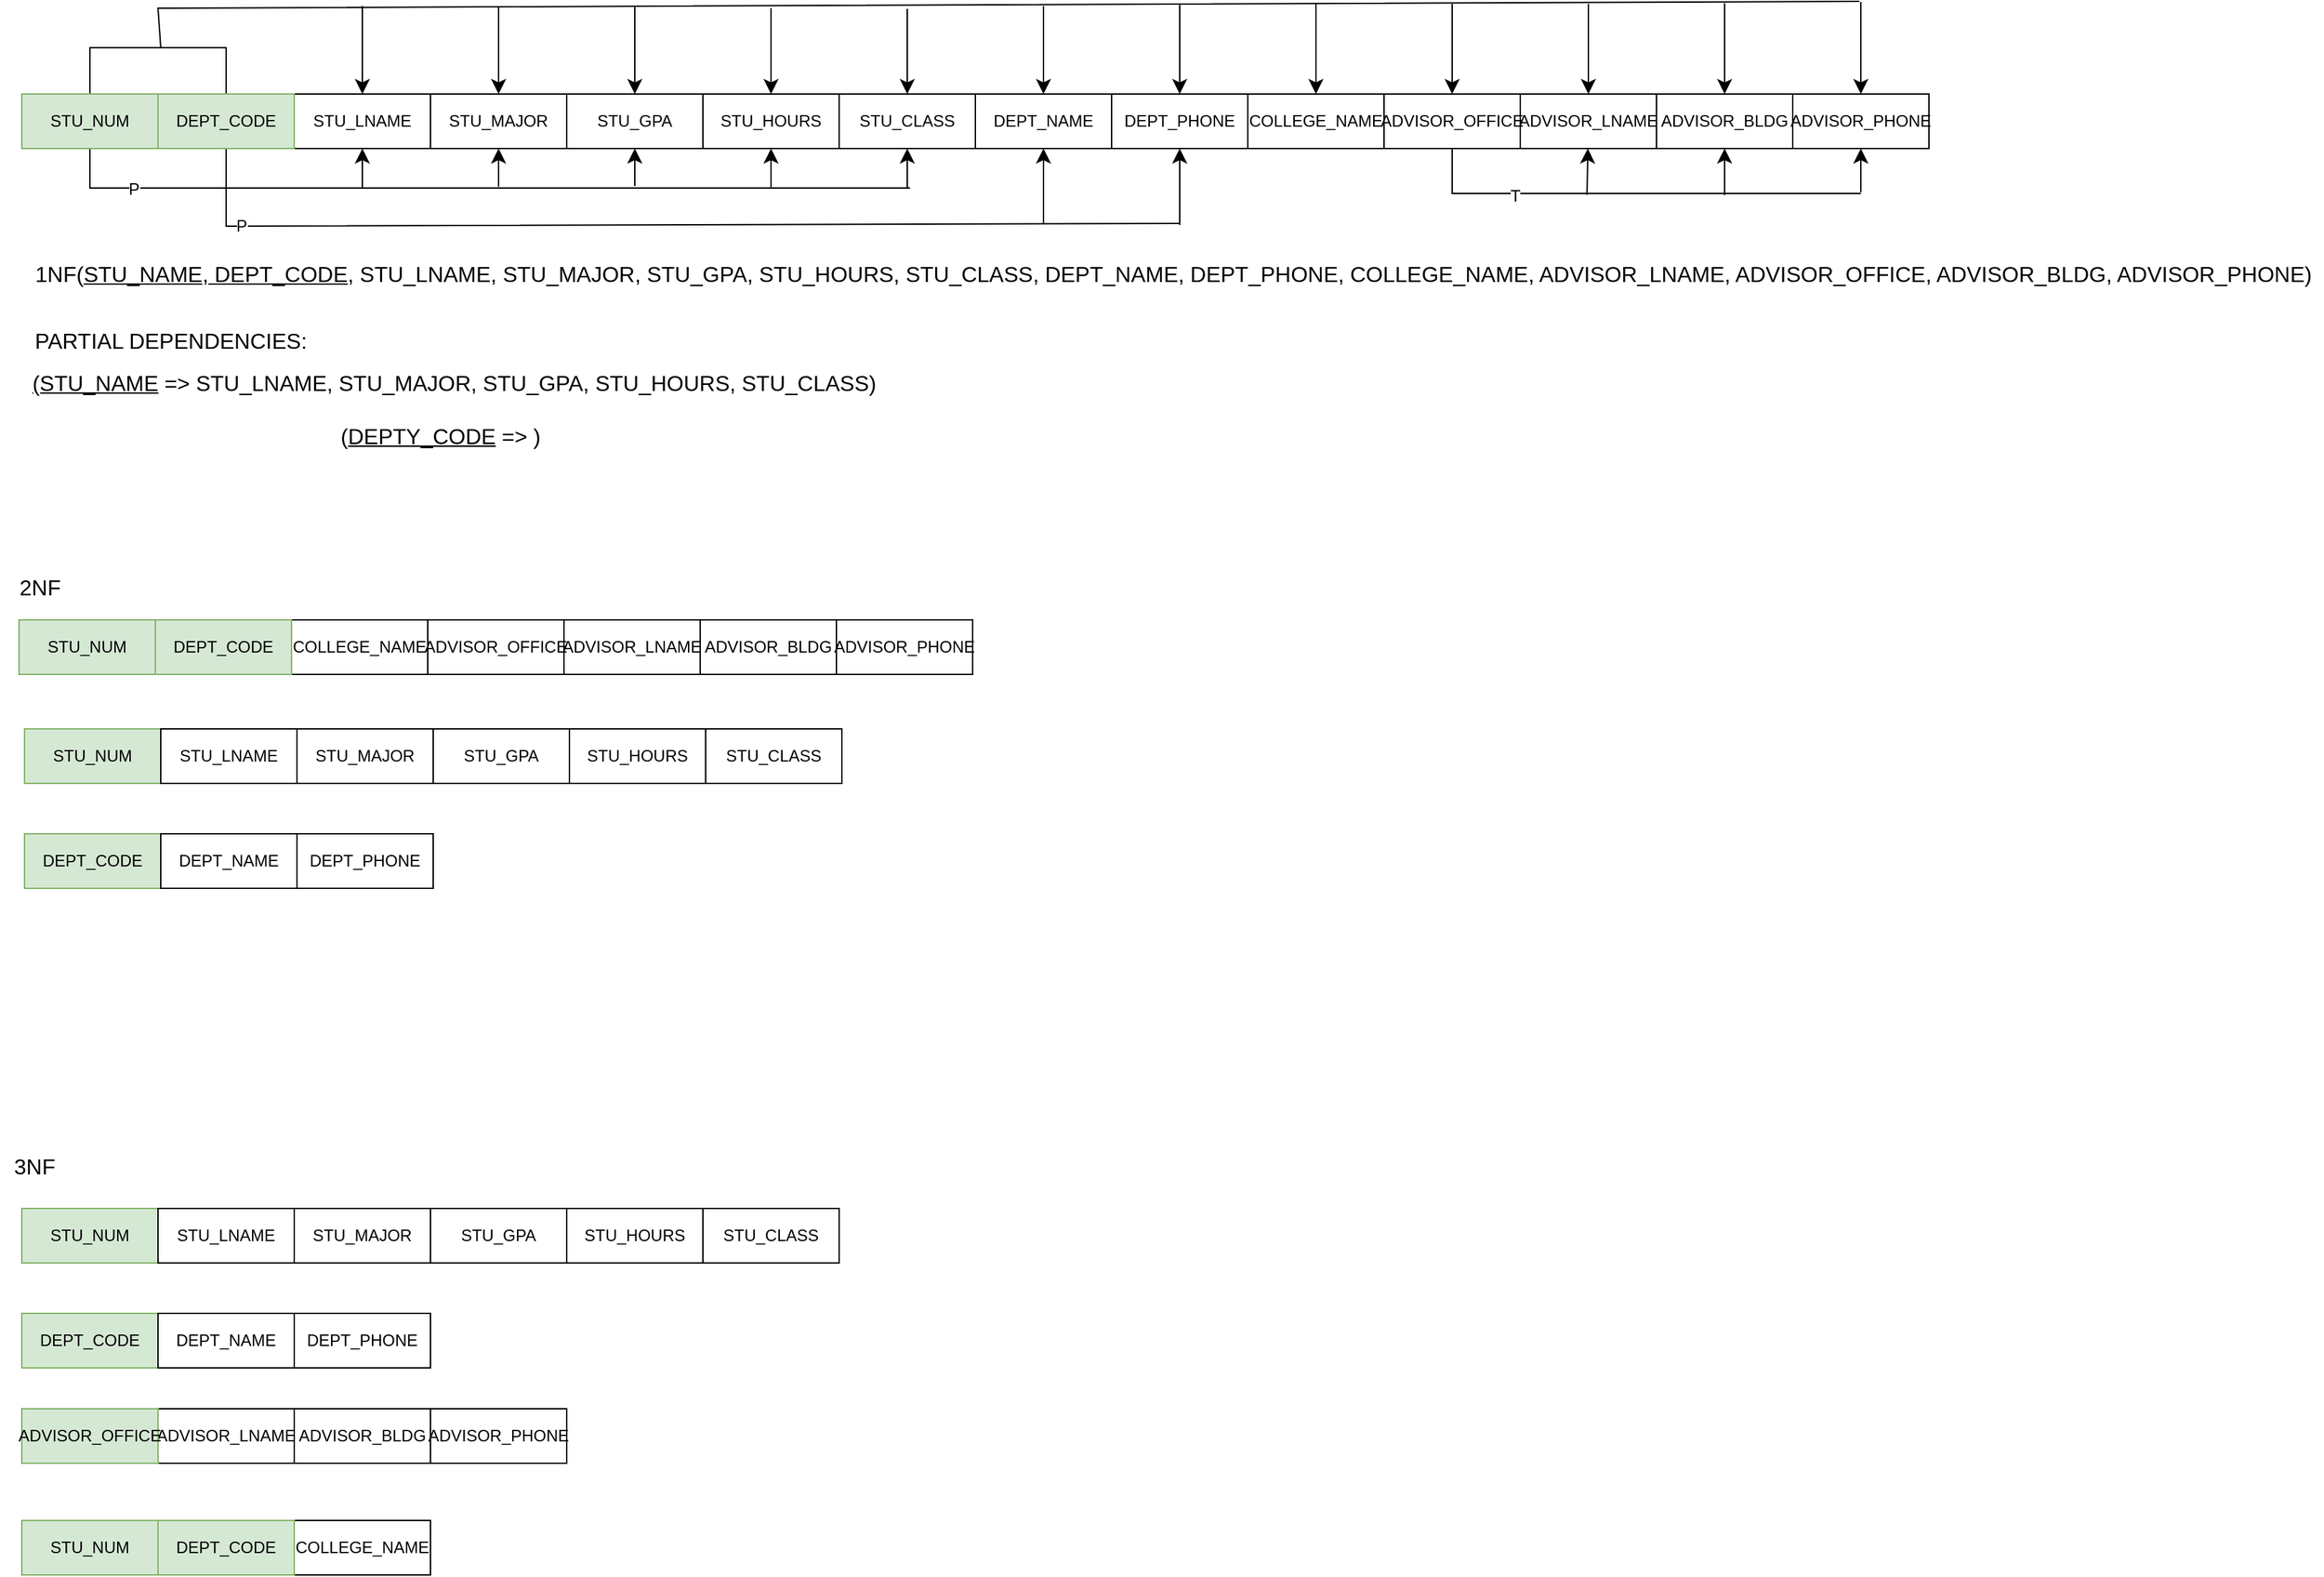 <mxfile version="26.1.3">
  <diagram id="PKePBkb4vPhksmDpRZL2" name="Page-1">
    <mxGraphModel dx="1868" dy="993" grid="0" gridSize="10" guides="1" tooltips="1" connect="1" arrows="1" fold="1" page="0" pageScale="1" pageWidth="827" pageHeight="1169" math="0" shadow="0">
      <root>
        <mxCell id="0" />
        <mxCell id="1" parent="0" />
        <mxCell id="LMZxrMdRT1htFcfNyJRZ-15" style="rounded=0;orthogonalLoop=1;jettySize=auto;html=1;exitX=0.5;exitY=0;exitDx=0;exitDy=0;fontSize=12;startSize=8;endSize=8;entryX=0.5;entryY=0;entryDx=0;entryDy=0;endArrow=none;startFill=0;" edge="1" parent="1" source="LMZxrMdRT1htFcfNyJRZ-1" target="LMZxrMdRT1htFcfNyJRZ-4">
          <mxGeometry relative="1" as="geometry">
            <mxPoint x="83" y="77" as="targetPoint" />
            <Array as="points">
              <mxPoint x="-30" y="79" />
              <mxPoint x="70" y="79" />
            </Array>
          </mxGeometry>
        </mxCell>
        <mxCell id="LMZxrMdRT1htFcfNyJRZ-29" style="rounded=0;orthogonalLoop=1;jettySize=auto;html=1;fontSize=12;startSize=8;endSize=8;exitX=0.5;exitY=1;exitDx=0;exitDy=0;endArrow=none;startFill=0;" edge="1" parent="1" source="LMZxrMdRT1htFcfNyJRZ-1">
          <mxGeometry relative="1" as="geometry">
            <mxPoint x="572" y="182" as="targetPoint" />
            <Array as="points">
              <mxPoint x="-30" y="182" />
            </Array>
          </mxGeometry>
        </mxCell>
        <mxCell id="LMZxrMdRT1htFcfNyJRZ-43" value="P" style="edgeLabel;html=1;align=center;verticalAlign=middle;resizable=0;points=[];fontSize=12;" vertex="1" connectable="0" parent="LMZxrMdRT1htFcfNyJRZ-29">
          <mxGeometry x="-0.807" y="-1" relative="1" as="geometry">
            <mxPoint as="offset" />
          </mxGeometry>
        </mxCell>
        <mxCell id="LMZxrMdRT1htFcfNyJRZ-1" value="STU_NUM" style="whiteSpace=wrap;html=1;align=center;fillColor=#d5e8d4;strokeColor=#82b366;" vertex="1" parent="1">
          <mxGeometry x="-80" y="113" width="100" height="40" as="geometry" />
        </mxCell>
        <mxCell id="LMZxrMdRT1htFcfNyJRZ-28" style="edgeStyle=none;curved=1;rounded=0;orthogonalLoop=1;jettySize=auto;html=1;fontSize=12;startSize=8;endSize=8;" edge="1" parent="1" target="LMZxrMdRT1htFcfNyJRZ-2">
          <mxGeometry relative="1" as="geometry">
            <mxPoint x="170" y="48.364" as="sourcePoint" />
          </mxGeometry>
        </mxCell>
        <mxCell id="LMZxrMdRT1htFcfNyJRZ-34" style="edgeStyle=none;curved=1;rounded=0;orthogonalLoop=1;jettySize=auto;html=1;fontSize=12;startSize=8;endSize=8;" edge="1" parent="1" target="LMZxrMdRT1htFcfNyJRZ-2">
          <mxGeometry relative="1" as="geometry">
            <mxPoint x="170" y="181.788" as="sourcePoint" />
          </mxGeometry>
        </mxCell>
        <mxCell id="LMZxrMdRT1htFcfNyJRZ-2" value="STU_LNAME" style="whiteSpace=wrap;html=1;align=center;" vertex="1" parent="1">
          <mxGeometry x="120" y="113" width="100" height="40" as="geometry" />
        </mxCell>
        <mxCell id="LMZxrMdRT1htFcfNyJRZ-27" style="edgeStyle=none;curved=1;rounded=0;orthogonalLoop=1;jettySize=auto;html=1;fontSize=12;startSize=8;endSize=8;" edge="1" parent="1" target="LMZxrMdRT1htFcfNyJRZ-3">
          <mxGeometry relative="1" as="geometry">
            <mxPoint x="270" y="49.091" as="sourcePoint" />
          </mxGeometry>
        </mxCell>
        <mxCell id="LMZxrMdRT1htFcfNyJRZ-33" style="edgeStyle=none;curved=1;rounded=0;orthogonalLoop=1;jettySize=auto;html=1;fontSize=12;startSize=8;endSize=8;" edge="1" parent="1" target="LMZxrMdRT1htFcfNyJRZ-3">
          <mxGeometry relative="1" as="geometry">
            <mxPoint x="270" y="181.182" as="sourcePoint" />
          </mxGeometry>
        </mxCell>
        <mxCell id="LMZxrMdRT1htFcfNyJRZ-3" value="STU_MAJOR" style="whiteSpace=wrap;html=1;align=center;" vertex="1" parent="1">
          <mxGeometry x="220" y="113" width="100" height="40" as="geometry" />
        </mxCell>
        <mxCell id="LMZxrMdRT1htFcfNyJRZ-35" style="rounded=0;orthogonalLoop=1;jettySize=auto;html=1;fontSize=12;startSize=8;endSize=8;endArrow=none;startFill=0;" edge="1" parent="1" source="LMZxrMdRT1htFcfNyJRZ-4">
          <mxGeometry relative="1" as="geometry">
            <mxPoint x="770" y="208" as="targetPoint" />
            <Array as="points">
              <mxPoint x="70" y="210" />
            </Array>
          </mxGeometry>
        </mxCell>
        <mxCell id="LMZxrMdRT1htFcfNyJRZ-44" value="P" style="edgeLabel;html=1;align=center;verticalAlign=middle;resizable=0;points=[];fontSize=12;" vertex="1" connectable="0" parent="LMZxrMdRT1htFcfNyJRZ-35">
          <mxGeometry x="-0.82" relative="1" as="geometry">
            <mxPoint as="offset" />
          </mxGeometry>
        </mxCell>
        <mxCell id="LMZxrMdRT1htFcfNyJRZ-4" value="DEPT_CODE" style="whiteSpace=wrap;html=1;align=center;fillColor=#d5e8d4;strokeColor=#82b366;" vertex="1" parent="1">
          <mxGeometry x="20" y="113" width="100" height="40" as="geometry" />
        </mxCell>
        <mxCell id="LMZxrMdRT1htFcfNyJRZ-23" style="edgeStyle=none;curved=1;rounded=0;orthogonalLoop=1;jettySize=auto;html=1;fontSize=12;startSize=8;endSize=8;" edge="1" parent="1" target="LMZxrMdRT1htFcfNyJRZ-5">
          <mxGeometry relative="1" as="geometry">
            <mxPoint x="670" y="48.364" as="sourcePoint" />
          </mxGeometry>
        </mxCell>
        <mxCell id="LMZxrMdRT1htFcfNyJRZ-36" style="edgeStyle=none;curved=1;rounded=0;orthogonalLoop=1;jettySize=auto;html=1;fontSize=12;startSize=8;endSize=8;" edge="1" parent="1" target="LMZxrMdRT1htFcfNyJRZ-5">
          <mxGeometry relative="1" as="geometry">
            <mxPoint x="670" y="208.364" as="sourcePoint" />
          </mxGeometry>
        </mxCell>
        <mxCell id="LMZxrMdRT1htFcfNyJRZ-5" value="DEPT_NAME" style="whiteSpace=wrap;html=1;align=center;" vertex="1" parent="1">
          <mxGeometry x="620" y="113" width="100" height="40" as="geometry" />
        </mxCell>
        <mxCell id="LMZxrMdRT1htFcfNyJRZ-22" style="edgeStyle=none;curved=1;rounded=0;orthogonalLoop=1;jettySize=auto;html=1;fontSize=12;startSize=8;endSize=8;" edge="1" parent="1" target="LMZxrMdRT1htFcfNyJRZ-6">
          <mxGeometry relative="1" as="geometry">
            <mxPoint x="770" y="47.636" as="sourcePoint" />
          </mxGeometry>
        </mxCell>
        <mxCell id="LMZxrMdRT1htFcfNyJRZ-37" style="edgeStyle=none;curved=1;rounded=0;orthogonalLoop=1;jettySize=auto;html=1;fontSize=12;startSize=8;endSize=8;" edge="1" parent="1" target="LMZxrMdRT1htFcfNyJRZ-6">
          <mxGeometry relative="1" as="geometry">
            <mxPoint x="770" y="209.091" as="sourcePoint" />
          </mxGeometry>
        </mxCell>
        <mxCell id="LMZxrMdRT1htFcfNyJRZ-6" value="DEPT_PHONE" style="whiteSpace=wrap;html=1;align=center;" vertex="1" parent="1">
          <mxGeometry x="720" y="113" width="100" height="40" as="geometry" />
        </mxCell>
        <mxCell id="LMZxrMdRT1htFcfNyJRZ-21" style="edgeStyle=none;curved=1;rounded=0;orthogonalLoop=1;jettySize=auto;html=1;fontSize=12;startSize=8;endSize=8;" edge="1" parent="1" target="LMZxrMdRT1htFcfNyJRZ-7">
          <mxGeometry relative="1" as="geometry">
            <mxPoint x="870" y="46.931" as="sourcePoint" />
          </mxGeometry>
        </mxCell>
        <mxCell id="LMZxrMdRT1htFcfNyJRZ-7" value="COLLEGE_NAME" style="whiteSpace=wrap;html=1;align=center;" vertex="1" parent="1">
          <mxGeometry x="820" y="113" width="100" height="40" as="geometry" />
        </mxCell>
        <mxCell id="LMZxrMdRT1htFcfNyJRZ-46" style="edgeStyle=none;curved=1;rounded=0;orthogonalLoop=1;jettySize=auto;html=1;fontSize=12;startSize=8;endSize=8;" edge="1" parent="1" target="LMZxrMdRT1htFcfNyJRZ-8">
          <mxGeometry relative="1" as="geometry">
            <mxPoint x="1070" y="46.909" as="sourcePoint" />
          </mxGeometry>
        </mxCell>
        <mxCell id="LMZxrMdRT1htFcfNyJRZ-48" style="edgeStyle=none;curved=1;rounded=0;orthogonalLoop=1;jettySize=auto;html=1;fontSize=12;startSize=8;endSize=8;" edge="1" parent="1" target="LMZxrMdRT1htFcfNyJRZ-8">
          <mxGeometry relative="1" as="geometry">
            <mxPoint x="1069" y="187" as="sourcePoint" />
          </mxGeometry>
        </mxCell>
        <mxCell id="LMZxrMdRT1htFcfNyJRZ-8" value="ADVISOR_LNAME" style="whiteSpace=wrap;html=1;align=center;" vertex="1" parent="1">
          <mxGeometry x="1020" y="113" width="100" height="40" as="geometry" />
        </mxCell>
        <mxCell id="LMZxrMdRT1htFcfNyJRZ-45" style="edgeStyle=none;curved=1;rounded=0;orthogonalLoop=1;jettySize=auto;html=1;fontSize=12;startSize=8;endSize=8;" edge="1" parent="1" target="LMZxrMdRT1htFcfNyJRZ-9">
          <mxGeometry relative="1" as="geometry">
            <mxPoint x="970" y="46.909" as="sourcePoint" />
          </mxGeometry>
        </mxCell>
        <mxCell id="LMZxrMdRT1htFcfNyJRZ-47" style="rounded=0;orthogonalLoop=1;jettySize=auto;html=1;fontSize=12;startSize=8;endSize=8;endArrow=none;startFill=0;" edge="1" parent="1" source="LMZxrMdRT1htFcfNyJRZ-9">
          <mxGeometry relative="1" as="geometry">
            <mxPoint x="1270" y="186" as="targetPoint" />
            <Array as="points">
              <mxPoint x="970" y="186" />
            </Array>
          </mxGeometry>
        </mxCell>
        <mxCell id="LMZxrMdRT1htFcfNyJRZ-52" value="T" style="edgeLabel;html=1;align=center;verticalAlign=middle;resizable=0;points=[];fontSize=12;" vertex="1" connectable="0" parent="LMZxrMdRT1htFcfNyJRZ-47">
          <mxGeometry x="-0.526" y="-2" relative="1" as="geometry">
            <mxPoint as="offset" />
          </mxGeometry>
        </mxCell>
        <mxCell id="LMZxrMdRT1htFcfNyJRZ-9" value="ADVISOR_OFFICE" style="whiteSpace=wrap;html=1;align=center;" vertex="1" parent="1">
          <mxGeometry x="920" y="113" width="100" height="40" as="geometry" />
        </mxCell>
        <mxCell id="LMZxrMdRT1htFcfNyJRZ-18" style="edgeStyle=none;curved=1;rounded=0;orthogonalLoop=1;jettySize=auto;html=1;fontSize=12;startSize=8;endSize=8;" edge="1" parent="1" target="LMZxrMdRT1htFcfNyJRZ-10">
          <mxGeometry relative="1" as="geometry">
            <mxPoint x="1170" y="46.429" as="sourcePoint" />
          </mxGeometry>
        </mxCell>
        <mxCell id="LMZxrMdRT1htFcfNyJRZ-49" style="edgeStyle=none;curved=1;rounded=0;orthogonalLoop=1;jettySize=auto;html=1;fontSize=12;startSize=8;endSize=8;" edge="1" parent="1" target="LMZxrMdRT1htFcfNyJRZ-10">
          <mxGeometry relative="1" as="geometry">
            <mxPoint x="1170" y="187.273" as="sourcePoint" />
          </mxGeometry>
        </mxCell>
        <mxCell id="LMZxrMdRT1htFcfNyJRZ-10" value="ADVISOR_BLDG" style="whiteSpace=wrap;html=1;align=center;" vertex="1" parent="1">
          <mxGeometry x="1120" y="113" width="100" height="40" as="geometry" />
        </mxCell>
        <mxCell id="LMZxrMdRT1htFcfNyJRZ-17" style="edgeStyle=none;curved=1;rounded=0;orthogonalLoop=1;jettySize=auto;html=1;exitX=0.5;exitY=0;exitDx=0;exitDy=0;fontSize=12;startSize=8;endSize=8;entryX=0.5;entryY=0;entryDx=0;entryDy=0;" edge="1" parent="1" target="LMZxrMdRT1htFcfNyJRZ-11">
          <mxGeometry relative="1" as="geometry">
            <mxPoint x="1270" y="45.455" as="sourcePoint" />
          </mxGeometry>
        </mxCell>
        <mxCell id="LMZxrMdRT1htFcfNyJRZ-50" style="edgeStyle=none;curved=1;rounded=0;orthogonalLoop=1;jettySize=auto;html=1;fontSize=12;startSize=8;endSize=8;" edge="1" parent="1" target="LMZxrMdRT1htFcfNyJRZ-11">
          <mxGeometry relative="1" as="geometry">
            <mxPoint x="1270" y="185.091" as="sourcePoint" />
          </mxGeometry>
        </mxCell>
        <mxCell id="LMZxrMdRT1htFcfNyJRZ-11" value="ADVISOR_PHONE" style="whiteSpace=wrap;html=1;align=center;" vertex="1" parent="1">
          <mxGeometry x="1220" y="113" width="100" height="40" as="geometry" />
        </mxCell>
        <mxCell id="LMZxrMdRT1htFcfNyJRZ-26" style="edgeStyle=none;curved=1;rounded=0;orthogonalLoop=1;jettySize=auto;html=1;fontSize=12;startSize=8;endSize=8;" edge="1" parent="1" target="LMZxrMdRT1htFcfNyJRZ-12">
          <mxGeometry relative="1" as="geometry">
            <mxPoint x="370" y="49.091" as="sourcePoint" />
          </mxGeometry>
        </mxCell>
        <mxCell id="LMZxrMdRT1htFcfNyJRZ-32" style="edgeStyle=none;curved=1;rounded=0;orthogonalLoop=1;jettySize=auto;html=1;fontSize=12;startSize=8;endSize=8;" edge="1" parent="1" target="LMZxrMdRT1htFcfNyJRZ-12">
          <mxGeometry relative="1" as="geometry">
            <mxPoint x="370" y="180.576" as="sourcePoint" />
          </mxGeometry>
        </mxCell>
        <mxCell id="LMZxrMdRT1htFcfNyJRZ-12" value="STU_GPA" style="whiteSpace=wrap;html=1;align=center;" vertex="1" parent="1">
          <mxGeometry x="320" y="113" width="100" height="40" as="geometry" />
        </mxCell>
        <mxCell id="LMZxrMdRT1htFcfNyJRZ-25" style="edgeStyle=none;curved=1;rounded=0;orthogonalLoop=1;jettySize=auto;html=1;fontSize=12;startSize=8;endSize=8;" edge="1" parent="1" target="LMZxrMdRT1htFcfNyJRZ-13">
          <mxGeometry relative="1" as="geometry">
            <mxPoint x="470" y="49.818" as="sourcePoint" />
          </mxGeometry>
        </mxCell>
        <mxCell id="LMZxrMdRT1htFcfNyJRZ-31" style="edgeStyle=none;curved=1;rounded=0;orthogonalLoop=1;jettySize=auto;html=1;fontSize=12;startSize=8;endSize=8;" edge="1" parent="1" target="LMZxrMdRT1htFcfNyJRZ-13">
          <mxGeometry relative="1" as="geometry">
            <mxPoint x="470" y="182.394" as="sourcePoint" />
          </mxGeometry>
        </mxCell>
        <mxCell id="LMZxrMdRT1htFcfNyJRZ-13" value="STU_HOURS" style="whiteSpace=wrap;html=1;align=center;" vertex="1" parent="1">
          <mxGeometry x="420" y="113" width="100" height="40" as="geometry" />
        </mxCell>
        <mxCell id="LMZxrMdRT1htFcfNyJRZ-24" style="edgeStyle=none;curved=1;rounded=0;orthogonalLoop=1;jettySize=auto;html=1;fontSize=12;startSize=8;endSize=8;" edge="1" parent="1" target="LMZxrMdRT1htFcfNyJRZ-14">
          <mxGeometry relative="1" as="geometry">
            <mxPoint x="570" y="50.545" as="sourcePoint" />
          </mxGeometry>
        </mxCell>
        <mxCell id="LMZxrMdRT1htFcfNyJRZ-30" style="edgeStyle=none;curved=1;rounded=0;orthogonalLoop=1;jettySize=auto;html=1;fontSize=12;startSize=8;endSize=8;" edge="1" parent="1" target="LMZxrMdRT1htFcfNyJRZ-14">
          <mxGeometry relative="1" as="geometry">
            <mxPoint x="570" y="182.394" as="sourcePoint" />
          </mxGeometry>
        </mxCell>
        <mxCell id="LMZxrMdRT1htFcfNyJRZ-14" value="STU_CLASS" style="whiteSpace=wrap;html=1;align=center;" vertex="1" parent="1">
          <mxGeometry x="520" y="113" width="100" height="40" as="geometry" />
        </mxCell>
        <mxCell id="LMZxrMdRT1htFcfNyJRZ-16" value="" style="endArrow=none;html=1;rounded=0;fontSize=12;startSize=8;endSize=8;startFill=0;" edge="1" parent="1">
          <mxGeometry width="50" height="50" relative="1" as="geometry">
            <mxPoint x="22" y="79" as="sourcePoint" />
            <mxPoint x="1269" y="45" as="targetPoint" />
            <Array as="points">
              <mxPoint x="20" y="50" />
            </Array>
          </mxGeometry>
        </mxCell>
        <mxCell id="LMZxrMdRT1htFcfNyJRZ-53" value="1NF(&lt;u&gt;STU_NAME, DEPT_CODE&lt;/u&gt;, STU_LNAME, STU_MAJOR, STU_GPA, STU_HOURS, STU_CLASS, DEPT_NAME, DEPT_PHONE, COLLEGE_NAME, ADVISOR_LNAME, ADVISOR_OFFICE, ADVISOR_BLDG, ADVISOR_PHONE)" style="text;html=1;align=center;verticalAlign=middle;resizable=0;points=[];autosize=1;strokeColor=none;fillColor=none;fontSize=16;" vertex="1" parent="1">
          <mxGeometry x="-80" y="229" width="1689" height="31" as="geometry" />
        </mxCell>
        <mxCell id="LMZxrMdRT1htFcfNyJRZ-55" value="PARTIAL DEPENDENCIES:" style="text;html=1;align=center;verticalAlign=middle;resizable=0;points=[];autosize=1;strokeColor=none;fillColor=none;fontSize=16;" vertex="1" parent="1">
          <mxGeometry x="-80" y="278" width="218" height="31" as="geometry" />
        </mxCell>
        <mxCell id="LMZxrMdRT1htFcfNyJRZ-57" value="&lt;u&gt;(STU_NAME&lt;/u&gt;&amp;nbsp;=&amp;gt;&amp;nbsp;STU_LNAME, STU_MAJOR, STU_GPA, STU_HOURS, STU_CLASS)" style="text;html=1;align=center;verticalAlign=middle;resizable=0;points=[];autosize=1;strokeColor=none;fillColor=none;fontSize=16;" vertex="1" parent="1">
          <mxGeometry x="-82" y="309" width="637" height="31" as="geometry" />
        </mxCell>
        <mxCell id="LMZxrMdRT1htFcfNyJRZ-58" value="(&lt;u&gt;DEPTY_CODE&lt;/u&gt;&amp;nbsp;=&amp;gt; )" style="text;html=1;align=center;verticalAlign=middle;resizable=0;points=[];autosize=1;strokeColor=none;fillColor=none;fontSize=16;" vertex="1" parent="1">
          <mxGeometry x="144.5" y="348.5" width="165" height="31" as="geometry" />
        </mxCell>
        <mxCell id="LMZxrMdRT1htFcfNyJRZ-59" value="COLLEGE_NAME" style="whiteSpace=wrap;html=1;align=center;" vertex="1" parent="1">
          <mxGeometry x="118" y="499" width="100" height="40" as="geometry" />
        </mxCell>
        <mxCell id="LMZxrMdRT1htFcfNyJRZ-60" value="ADVISOR_LNAME" style="whiteSpace=wrap;html=1;align=center;" vertex="1" parent="1">
          <mxGeometry x="318" y="499" width="100" height="40" as="geometry" />
        </mxCell>
        <mxCell id="LMZxrMdRT1htFcfNyJRZ-61" value="ADVISOR_OFFICE" style="whiteSpace=wrap;html=1;align=center;" vertex="1" parent="1">
          <mxGeometry x="218" y="499" width="100" height="40" as="geometry" />
        </mxCell>
        <mxCell id="LMZxrMdRT1htFcfNyJRZ-62" value="ADVISOR_BLDG" style="whiteSpace=wrap;html=1;align=center;" vertex="1" parent="1">
          <mxGeometry x="418" y="499" width="100" height="40" as="geometry" />
        </mxCell>
        <mxCell id="LMZxrMdRT1htFcfNyJRZ-63" value="ADVISOR_PHONE" style="whiteSpace=wrap;html=1;align=center;" vertex="1" parent="1">
          <mxGeometry x="518" y="499" width="100" height="40" as="geometry" />
        </mxCell>
        <mxCell id="LMZxrMdRT1htFcfNyJRZ-64" value="STU_NUM" style="whiteSpace=wrap;html=1;align=center;fillColor=#d5e8d4;strokeColor=#82b366;" vertex="1" parent="1">
          <mxGeometry x="-82" y="499" width="100" height="40" as="geometry" />
        </mxCell>
        <mxCell id="LMZxrMdRT1htFcfNyJRZ-65" value="DEPT_CODE" style="whiteSpace=wrap;html=1;align=center;fillColor=#d5e8d4;strokeColor=#82b366;" vertex="1" parent="1">
          <mxGeometry x="18" y="499" width="100" height="40" as="geometry" />
        </mxCell>
        <mxCell id="LMZxrMdRT1htFcfNyJRZ-66" value="ADVISOR_LNAME" style="whiteSpace=wrap;html=1;align=center;" vertex="1" parent="1">
          <mxGeometry x="20" y="1078" width="100" height="40" as="geometry" />
        </mxCell>
        <mxCell id="LMZxrMdRT1htFcfNyJRZ-67" value="ADVISOR_OFFICE" style="whiteSpace=wrap;html=1;align=center;fillColor=#d5e8d4;strokeColor=#82b366;" vertex="1" parent="1">
          <mxGeometry x="-80" y="1078" width="100" height="40" as="geometry" />
        </mxCell>
        <mxCell id="LMZxrMdRT1htFcfNyJRZ-68" value="ADVISOR_BLDG" style="whiteSpace=wrap;html=1;align=center;" vertex="1" parent="1">
          <mxGeometry x="120" y="1078" width="100" height="40" as="geometry" />
        </mxCell>
        <mxCell id="LMZxrMdRT1htFcfNyJRZ-69" value="ADVISOR_PHONE" style="whiteSpace=wrap;html=1;align=center;" vertex="1" parent="1">
          <mxGeometry x="220" y="1078" width="100" height="40" as="geometry" />
        </mxCell>
        <mxCell id="LMZxrMdRT1htFcfNyJRZ-70" value="COLLEGE_NAME" style="whiteSpace=wrap;html=1;align=center;" vertex="1" parent="1">
          <mxGeometry x="120" y="1160" width="100" height="40" as="geometry" />
        </mxCell>
        <mxCell id="LMZxrMdRT1htFcfNyJRZ-71" value="STU_NUM" style="whiteSpace=wrap;html=1;align=center;fillColor=#d5e8d4;strokeColor=#82b366;" vertex="1" parent="1">
          <mxGeometry x="-80" y="1160" width="100" height="40" as="geometry" />
        </mxCell>
        <mxCell id="LMZxrMdRT1htFcfNyJRZ-72" value="DEPT_CODE" style="whiteSpace=wrap;html=1;align=center;fillColor=#d5e8d4;strokeColor=#82b366;" vertex="1" parent="1">
          <mxGeometry x="20" y="1160" width="100" height="40" as="geometry" />
        </mxCell>
        <mxCell id="LMZxrMdRT1htFcfNyJRZ-74" value="STU_NUM" style="whiteSpace=wrap;html=1;align=center;fillColor=#d5e8d4;strokeColor=#82b366;" vertex="1" parent="1">
          <mxGeometry x="-78" y="579" width="100" height="40" as="geometry" />
        </mxCell>
        <mxCell id="LMZxrMdRT1htFcfNyJRZ-75" value="STU_LNAME" style="whiteSpace=wrap;html=1;align=center;" vertex="1" parent="1">
          <mxGeometry x="22" y="579" width="100" height="40" as="geometry" />
        </mxCell>
        <mxCell id="LMZxrMdRT1htFcfNyJRZ-76" value="STU_MAJOR" style="whiteSpace=wrap;html=1;align=center;" vertex="1" parent="1">
          <mxGeometry x="122" y="579" width="100" height="40" as="geometry" />
        </mxCell>
        <mxCell id="LMZxrMdRT1htFcfNyJRZ-77" value="DEPT_CODE" style="whiteSpace=wrap;html=1;align=center;fillColor=#d5e8d4;strokeColor=#82b366;" vertex="1" parent="1">
          <mxGeometry x="-78" y="656" width="100" height="40" as="geometry" />
        </mxCell>
        <mxCell id="LMZxrMdRT1htFcfNyJRZ-78" value="STU_GPA" style="whiteSpace=wrap;html=1;align=center;" vertex="1" parent="1">
          <mxGeometry x="222" y="579" width="100" height="40" as="geometry" />
        </mxCell>
        <mxCell id="LMZxrMdRT1htFcfNyJRZ-79" value="STU_HOURS" style="whiteSpace=wrap;html=1;align=center;" vertex="1" parent="1">
          <mxGeometry x="322" y="579" width="100" height="40" as="geometry" />
        </mxCell>
        <mxCell id="LMZxrMdRT1htFcfNyJRZ-80" value="STU_CLASS" style="whiteSpace=wrap;html=1;align=center;" vertex="1" parent="1">
          <mxGeometry x="422" y="579" width="100" height="40" as="geometry" />
        </mxCell>
        <mxCell id="LMZxrMdRT1htFcfNyJRZ-81" value="DEPT_NAME" style="whiteSpace=wrap;html=1;align=center;" vertex="1" parent="1">
          <mxGeometry x="22" y="656" width="100" height="40" as="geometry" />
        </mxCell>
        <mxCell id="LMZxrMdRT1htFcfNyJRZ-82" value="DEPT_PHONE" style="whiteSpace=wrap;html=1;align=center;" vertex="1" parent="1">
          <mxGeometry x="122" y="656" width="100" height="40" as="geometry" />
        </mxCell>
        <mxCell id="LMZxrMdRT1htFcfNyJRZ-83" value="STU_NUM" style="whiteSpace=wrap;html=1;align=center;fillColor=#d5e8d4;strokeColor=#82b366;" vertex="1" parent="1">
          <mxGeometry x="-80" y="931" width="100" height="40" as="geometry" />
        </mxCell>
        <mxCell id="LMZxrMdRT1htFcfNyJRZ-84" value="STU_LNAME" style="whiteSpace=wrap;html=1;align=center;" vertex="1" parent="1">
          <mxGeometry x="20" y="931" width="100" height="40" as="geometry" />
        </mxCell>
        <mxCell id="LMZxrMdRT1htFcfNyJRZ-85" value="STU_MAJOR" style="whiteSpace=wrap;html=1;align=center;" vertex="1" parent="1">
          <mxGeometry x="120" y="931" width="100" height="40" as="geometry" />
        </mxCell>
        <mxCell id="LMZxrMdRT1htFcfNyJRZ-86" value="DEPT_CODE" style="whiteSpace=wrap;html=1;align=center;fillColor=#d5e8d4;strokeColor=#82b366;" vertex="1" parent="1">
          <mxGeometry x="-80" y="1008" width="100" height="40" as="geometry" />
        </mxCell>
        <mxCell id="LMZxrMdRT1htFcfNyJRZ-87" value="STU_GPA" style="whiteSpace=wrap;html=1;align=center;" vertex="1" parent="1">
          <mxGeometry x="220" y="931" width="100" height="40" as="geometry" />
        </mxCell>
        <mxCell id="LMZxrMdRT1htFcfNyJRZ-88" value="STU_HOURS" style="whiteSpace=wrap;html=1;align=center;" vertex="1" parent="1">
          <mxGeometry x="320" y="931" width="100" height="40" as="geometry" />
        </mxCell>
        <mxCell id="LMZxrMdRT1htFcfNyJRZ-89" value="STU_CLASS" style="whiteSpace=wrap;html=1;align=center;" vertex="1" parent="1">
          <mxGeometry x="420" y="931" width="100" height="40" as="geometry" />
        </mxCell>
        <mxCell id="LMZxrMdRT1htFcfNyJRZ-90" value="DEPT_NAME" style="whiteSpace=wrap;html=1;align=center;" vertex="1" parent="1">
          <mxGeometry x="20" y="1008" width="100" height="40" as="geometry" />
        </mxCell>
        <mxCell id="LMZxrMdRT1htFcfNyJRZ-91" value="DEPT_PHONE" style="whiteSpace=wrap;html=1;align=center;" vertex="1" parent="1">
          <mxGeometry x="120" y="1008" width="100" height="40" as="geometry" />
        </mxCell>
        <mxCell id="LMZxrMdRT1htFcfNyJRZ-92" value="2NF" style="text;html=1;align=center;verticalAlign=middle;resizable=0;points=[];autosize=1;strokeColor=none;fillColor=none;fontSize=16;" vertex="1" parent="1">
          <mxGeometry x="-91.5" y="459.5" width="48" height="31" as="geometry" />
        </mxCell>
        <mxCell id="LMZxrMdRT1htFcfNyJRZ-93" value="3NF" style="text;html=1;align=center;verticalAlign=middle;resizable=0;points=[];autosize=1;strokeColor=none;fillColor=none;fontSize=16;" vertex="1" parent="1">
          <mxGeometry x="-95.5" y="884.5" width="48" height="31" as="geometry" />
        </mxCell>
      </root>
    </mxGraphModel>
  </diagram>
</mxfile>
